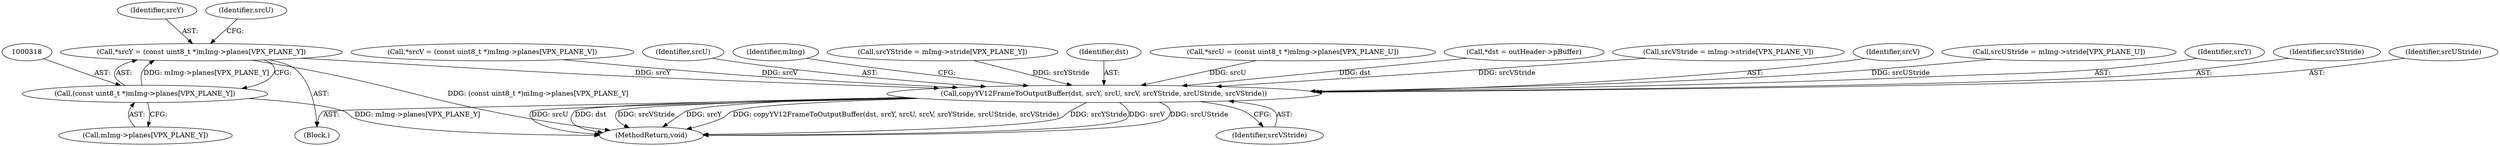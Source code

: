 digraph "0_Android_5a6788730acfc6fd8f4a6ef89d2c376572a26b55@pointer" {
"1000315" [label="(Call,*srcY = (const uint8_t *)mImg->planes[VPX_PLANE_Y])"];
"1000317" [label="(Call,(const uint8_t *)mImg->planes[VPX_PLANE_Y])"];
"1000368" [label="(Call,copyYV12FrameToOutputBuffer(dst, srcY, srcU, srcV, srcYStride, srcUStride, srcVStride))"];
"1000361" [label="(Call,srcVStride = mImg->stride[VPX_PLANE_V])"];
"1000372" [label="(Identifier,srcV)"];
"1000316" [label="(Identifier,srcY)"];
"1000375" [label="(Identifier,srcVStride)"];
"1000317" [label="(Call,(const uint8_t *)mImg->planes[VPX_PLANE_Y])"];
"1000353" [label="(Call,srcUStride = mImg->stride[VPX_PLANE_U])"];
"1000370" [label="(Identifier,srcY)"];
"1000373" [label="(Identifier,srcYStride)"];
"1000374" [label="(Identifier,srcUStride)"];
"1000335" [label="(Call,*srcV = (const uint8_t *)mImg->planes[VPX_PLANE_V])"];
"1000371" [label="(Identifier,srcU)"];
"1000377" [label="(Identifier,mImg)"];
"1000345" [label="(Call,srcYStride = mImg->stride[VPX_PLANE_Y])"];
"1000319" [label="(Call,mImg->planes[VPX_PLANE_Y])"];
"1000368" [label="(Call,copyYV12FrameToOutputBuffer(dst, srcY, srcU, srcV, srcYStride, srcUStride, srcVStride))"];
"1000326" [label="(Identifier,srcU)"];
"1000315" [label="(Call,*srcY = (const uint8_t *)mImg->planes[VPX_PLANE_Y])"];
"1000246" [label="(Block,)"];
"1000369" [label="(Identifier,dst)"];
"1000409" [label="(MethodReturn,void)"];
"1000325" [label="(Call,*srcU = (const uint8_t *)mImg->planes[VPX_PLANE_U])"];
"1000309" [label="(Call,*dst = outHeader->pBuffer)"];
"1000315" -> "1000246"  [label="AST: "];
"1000315" -> "1000317"  [label="CFG: "];
"1000316" -> "1000315"  [label="AST: "];
"1000317" -> "1000315"  [label="AST: "];
"1000326" -> "1000315"  [label="CFG: "];
"1000315" -> "1000409"  [label="DDG: (const uint8_t *)mImg->planes[VPX_PLANE_Y]"];
"1000317" -> "1000315"  [label="DDG: mImg->planes[VPX_PLANE_Y]"];
"1000315" -> "1000368"  [label="DDG: srcY"];
"1000317" -> "1000319"  [label="CFG: "];
"1000318" -> "1000317"  [label="AST: "];
"1000319" -> "1000317"  [label="AST: "];
"1000317" -> "1000409"  [label="DDG: mImg->planes[VPX_PLANE_Y]"];
"1000368" -> "1000246"  [label="AST: "];
"1000368" -> "1000375"  [label="CFG: "];
"1000369" -> "1000368"  [label="AST: "];
"1000370" -> "1000368"  [label="AST: "];
"1000371" -> "1000368"  [label="AST: "];
"1000372" -> "1000368"  [label="AST: "];
"1000373" -> "1000368"  [label="AST: "];
"1000374" -> "1000368"  [label="AST: "];
"1000375" -> "1000368"  [label="AST: "];
"1000377" -> "1000368"  [label="CFG: "];
"1000368" -> "1000409"  [label="DDG: dst"];
"1000368" -> "1000409"  [label="DDG: srcVStride"];
"1000368" -> "1000409"  [label="DDG: srcY"];
"1000368" -> "1000409"  [label="DDG: copyYV12FrameToOutputBuffer(dst, srcY, srcU, srcV, srcYStride, srcUStride, srcVStride)"];
"1000368" -> "1000409"  [label="DDG: srcYStride"];
"1000368" -> "1000409"  [label="DDG: srcV"];
"1000368" -> "1000409"  [label="DDG: srcUStride"];
"1000368" -> "1000409"  [label="DDG: srcU"];
"1000309" -> "1000368"  [label="DDG: dst"];
"1000325" -> "1000368"  [label="DDG: srcU"];
"1000335" -> "1000368"  [label="DDG: srcV"];
"1000345" -> "1000368"  [label="DDG: srcYStride"];
"1000353" -> "1000368"  [label="DDG: srcUStride"];
"1000361" -> "1000368"  [label="DDG: srcVStride"];
}
